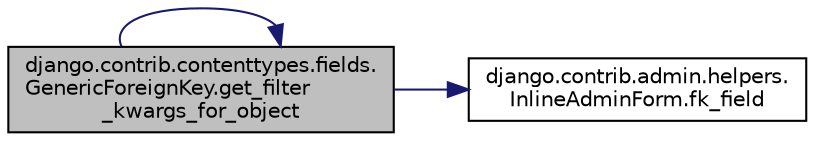digraph "django.contrib.contenttypes.fields.GenericForeignKey.get_filter_kwargs_for_object"
{
 // LATEX_PDF_SIZE
  edge [fontname="Helvetica",fontsize="10",labelfontname="Helvetica",labelfontsize="10"];
  node [fontname="Helvetica",fontsize="10",shape=record];
  rankdir="LR";
  Node1 [label="django.contrib.contenttypes.fields.\lGenericForeignKey.get_filter\l_kwargs_for_object",height=0.2,width=0.4,color="black", fillcolor="grey75", style="filled", fontcolor="black",tooltip=" "];
  Node1 -> Node2 [color="midnightblue",fontsize="10",style="solid",fontname="Helvetica"];
  Node2 [label="django.contrib.admin.helpers.\lInlineAdminForm.fk_field",height=0.2,width=0.4,color="black", fillcolor="white", style="filled",URL="$d4/d0b/classdjango_1_1contrib_1_1admin_1_1helpers_1_1_inline_admin_form.html#a9bcb09684b1b45cf30d4dfd91488f227",tooltip=" "];
  Node1 -> Node1 [color="midnightblue",fontsize="10",style="solid",fontname="Helvetica"];
}
